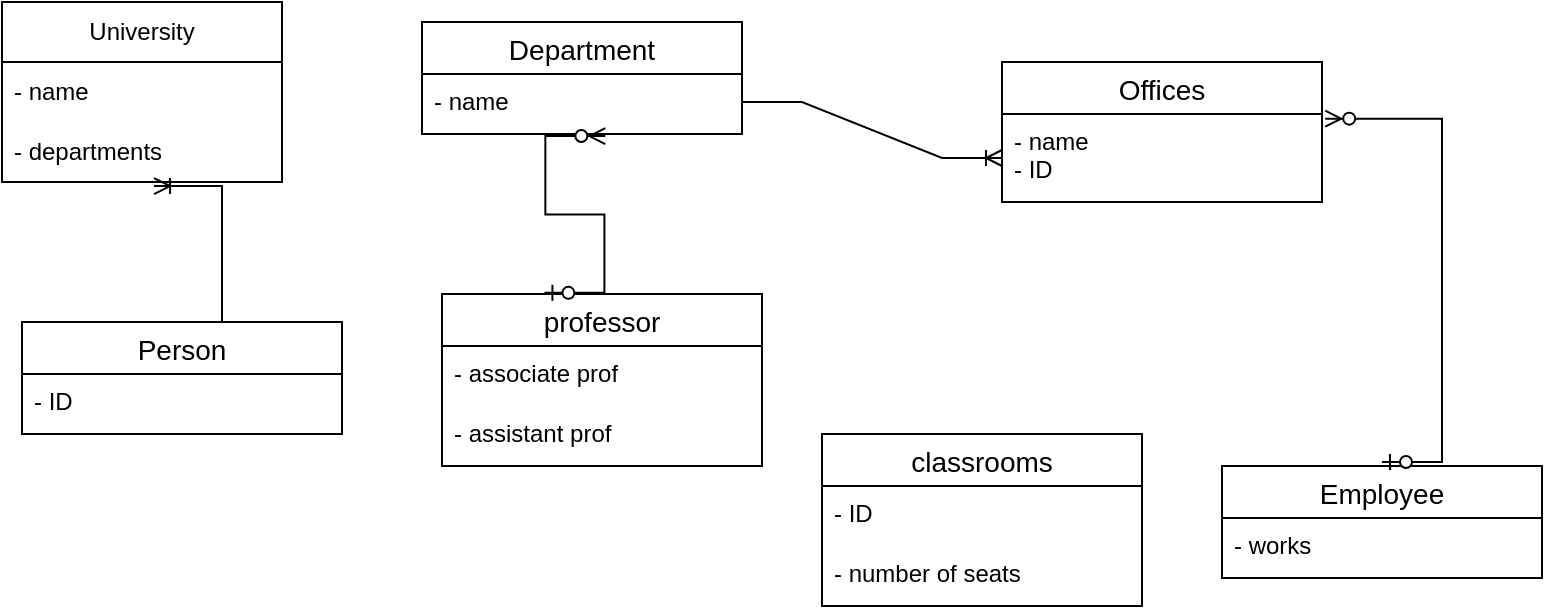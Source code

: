 <mxfile version="22.0.2" type="device">
  <diagram name="Page-1" id="18RCpPegmgwXtoHfg7mD">
    <mxGraphModel dx="1050" dy="534" grid="1" gridSize="10" guides="1" tooltips="1" connect="1" arrows="1" fold="1" page="1" pageScale="1" pageWidth="850" pageHeight="1100" math="0" shadow="0">
      <root>
        <mxCell id="0" />
        <mxCell id="1" parent="0" />
        <mxCell id="6Vjcaq0sglPtdgRzM3kA-1" value="University" style="swimlane;fontStyle=0;childLayout=stackLayout;horizontal=1;startSize=30;horizontalStack=0;resizeParent=1;resizeParentMax=0;resizeLast=0;collapsible=1;marginBottom=0;whiteSpace=wrap;html=1;" vertex="1" parent="1">
          <mxGeometry x="50" y="70" width="140" height="90" as="geometry" />
        </mxCell>
        <mxCell id="6Vjcaq0sglPtdgRzM3kA-2" value="- name" style="text;strokeColor=none;fillColor=none;align=left;verticalAlign=middle;spacingLeft=4;spacingRight=4;overflow=hidden;points=[[0,0.5],[1,0.5]];portConstraint=eastwest;rotatable=0;whiteSpace=wrap;html=1;" vertex="1" parent="6Vjcaq0sglPtdgRzM3kA-1">
          <mxGeometry y="30" width="140" height="30" as="geometry" />
        </mxCell>
        <mxCell id="6Vjcaq0sglPtdgRzM3kA-38" value="" style="edgeStyle=entityRelationEdgeStyle;fontSize=12;html=1;endArrow=ERoneToMany;rounded=0;entryX=0.543;entryY=1.067;entryDx=0;entryDy=0;entryPerimeter=0;" edge="1" parent="6Vjcaq0sglPtdgRzM3kA-1" target="6Vjcaq0sglPtdgRzM3kA-3">
          <mxGeometry width="100" height="100" relative="1" as="geometry">
            <mxPoint x="80" y="160" as="sourcePoint" />
            <mxPoint x="180" y="60" as="targetPoint" />
          </mxGeometry>
        </mxCell>
        <mxCell id="6Vjcaq0sglPtdgRzM3kA-3" value="- departments" style="text;strokeColor=none;fillColor=none;align=left;verticalAlign=middle;spacingLeft=4;spacingRight=4;overflow=hidden;points=[[0,0.5],[1,0.5]];portConstraint=eastwest;rotatable=0;whiteSpace=wrap;html=1;" vertex="1" parent="6Vjcaq0sglPtdgRzM3kA-1">
          <mxGeometry y="60" width="140" height="30" as="geometry" />
        </mxCell>
        <mxCell id="6Vjcaq0sglPtdgRzM3kA-11" value="Department" style="swimlane;fontStyle=0;childLayout=stackLayout;horizontal=1;startSize=26;horizontalStack=0;resizeParent=1;resizeParentMax=0;resizeLast=0;collapsible=1;marginBottom=0;align=center;fontSize=14;" vertex="1" parent="1">
          <mxGeometry x="260" y="80" width="160" height="56" as="geometry" />
        </mxCell>
        <mxCell id="6Vjcaq0sglPtdgRzM3kA-12" value="- name" style="text;strokeColor=none;fillColor=none;spacingLeft=4;spacingRight=4;overflow=hidden;rotatable=0;points=[[0,0.5],[1,0.5]];portConstraint=eastwest;fontSize=12;whiteSpace=wrap;html=1;" vertex="1" parent="6Vjcaq0sglPtdgRzM3kA-11">
          <mxGeometry y="26" width="160" height="30" as="geometry" />
        </mxCell>
        <mxCell id="6Vjcaq0sglPtdgRzM3kA-15" value="Offices" style="swimlane;fontStyle=0;childLayout=stackLayout;horizontal=1;startSize=26;horizontalStack=0;resizeParent=1;resizeParentMax=0;resizeLast=0;collapsible=1;marginBottom=0;align=center;fontSize=14;" vertex="1" parent="1">
          <mxGeometry x="550" y="100" width="160" height="70" as="geometry" />
        </mxCell>
        <mxCell id="6Vjcaq0sglPtdgRzM3kA-16" value="- name&amp;nbsp;&lt;br&gt;- ID&lt;br&gt;" style="text;strokeColor=none;fillColor=none;spacingLeft=4;spacingRight=4;overflow=hidden;rotatable=0;points=[[0,0.5],[1,0.5]];portConstraint=eastwest;fontSize=12;whiteSpace=wrap;html=1;" vertex="1" parent="6Vjcaq0sglPtdgRzM3kA-15">
          <mxGeometry y="26" width="160" height="44" as="geometry" />
        </mxCell>
        <mxCell id="6Vjcaq0sglPtdgRzM3kA-19" value="" style="edgeStyle=entityRelationEdgeStyle;fontSize=12;html=1;endArrow=ERoneToMany;rounded=0;entryX=0;entryY=0.5;entryDx=0;entryDy=0;" edge="1" parent="1" target="6Vjcaq0sglPtdgRzM3kA-16">
          <mxGeometry width="100" height="100" relative="1" as="geometry">
            <mxPoint x="420" y="120" as="sourcePoint" />
            <mxPoint x="520" y="20" as="targetPoint" />
          </mxGeometry>
        </mxCell>
        <mxCell id="6Vjcaq0sglPtdgRzM3kA-20" value="Person" style="swimlane;fontStyle=0;childLayout=stackLayout;horizontal=1;startSize=26;horizontalStack=0;resizeParent=1;resizeParentMax=0;resizeLast=0;collapsible=1;marginBottom=0;align=center;fontSize=14;" vertex="1" parent="1">
          <mxGeometry x="60" y="230" width="160" height="56" as="geometry" />
        </mxCell>
        <mxCell id="6Vjcaq0sglPtdgRzM3kA-21" value="- ID" style="text;strokeColor=none;fillColor=none;spacingLeft=4;spacingRight=4;overflow=hidden;rotatable=0;points=[[0,0.5],[1,0.5]];portConstraint=eastwest;fontSize=12;whiteSpace=wrap;html=1;" vertex="1" parent="6Vjcaq0sglPtdgRzM3kA-20">
          <mxGeometry y="26" width="160" height="30" as="geometry" />
        </mxCell>
        <mxCell id="6Vjcaq0sglPtdgRzM3kA-24" value="professor" style="swimlane;fontStyle=0;childLayout=stackLayout;horizontal=1;startSize=26;horizontalStack=0;resizeParent=1;resizeParentMax=0;resizeLast=0;collapsible=1;marginBottom=0;align=center;fontSize=14;" vertex="1" parent="1">
          <mxGeometry x="270" y="216" width="160" height="86" as="geometry" />
        </mxCell>
        <mxCell id="6Vjcaq0sglPtdgRzM3kA-25" value="- associate prof" style="text;strokeColor=none;fillColor=none;spacingLeft=4;spacingRight=4;overflow=hidden;rotatable=0;points=[[0,0.5],[1,0.5]];portConstraint=eastwest;fontSize=12;whiteSpace=wrap;html=1;" vertex="1" parent="6Vjcaq0sglPtdgRzM3kA-24">
          <mxGeometry y="26" width="160" height="30" as="geometry" />
        </mxCell>
        <mxCell id="6Vjcaq0sglPtdgRzM3kA-26" value="- assistant prof" style="text;strokeColor=none;fillColor=none;spacingLeft=4;spacingRight=4;overflow=hidden;rotatable=0;points=[[0,0.5],[1,0.5]];portConstraint=eastwest;fontSize=12;whiteSpace=wrap;html=1;" vertex="1" parent="6Vjcaq0sglPtdgRzM3kA-24">
          <mxGeometry y="56" width="160" height="30" as="geometry" />
        </mxCell>
        <mxCell id="6Vjcaq0sglPtdgRzM3kA-28" value="classrooms" style="swimlane;fontStyle=0;childLayout=stackLayout;horizontal=1;startSize=26;horizontalStack=0;resizeParent=1;resizeParentMax=0;resizeLast=0;collapsible=1;marginBottom=0;align=center;fontSize=14;" vertex="1" parent="1">
          <mxGeometry x="460" y="286" width="160" height="86" as="geometry" />
        </mxCell>
        <mxCell id="6Vjcaq0sglPtdgRzM3kA-29" value="- ID" style="text;strokeColor=none;fillColor=none;spacingLeft=4;spacingRight=4;overflow=hidden;rotatable=0;points=[[0,0.5],[1,0.5]];portConstraint=eastwest;fontSize=12;whiteSpace=wrap;html=1;" vertex="1" parent="6Vjcaq0sglPtdgRzM3kA-28">
          <mxGeometry y="26" width="160" height="30" as="geometry" />
        </mxCell>
        <mxCell id="6Vjcaq0sglPtdgRzM3kA-30" value="- number of seats" style="text;strokeColor=none;fillColor=none;spacingLeft=4;spacingRight=4;overflow=hidden;rotatable=0;points=[[0,0.5],[1,0.5]];portConstraint=eastwest;fontSize=12;whiteSpace=wrap;html=1;" vertex="1" parent="6Vjcaq0sglPtdgRzM3kA-28">
          <mxGeometry y="56" width="160" height="30" as="geometry" />
        </mxCell>
        <mxCell id="6Vjcaq0sglPtdgRzM3kA-32" value="" style="edgeStyle=entityRelationEdgeStyle;fontSize=12;html=1;endArrow=ERzeroToMany;startArrow=ERzeroToOne;rounded=0;exitX=0.32;exitY=0.005;exitDx=0;exitDy=0;exitPerimeter=0;entryX=0.573;entryY=1.067;entryDx=0;entryDy=0;entryPerimeter=0;" edge="1" parent="1">
          <mxGeometry width="100" height="100" relative="1" as="geometry">
            <mxPoint x="321.2" y="215.43" as="sourcePoint" />
            <mxPoint x="351.68" y="137.01" as="targetPoint" />
            <Array as="points">
              <mxPoint x="351" y="129" />
            </Array>
          </mxGeometry>
        </mxCell>
        <mxCell id="6Vjcaq0sglPtdgRzM3kA-33" value="Employee" style="swimlane;fontStyle=0;childLayout=stackLayout;horizontal=1;startSize=26;horizontalStack=0;resizeParent=1;resizeParentMax=0;resizeLast=0;collapsible=1;marginBottom=0;align=center;fontSize=14;" vertex="1" parent="1">
          <mxGeometry x="660" y="302" width="160" height="56" as="geometry" />
        </mxCell>
        <mxCell id="6Vjcaq0sglPtdgRzM3kA-34" value="- works" style="text;strokeColor=none;fillColor=none;spacingLeft=4;spacingRight=4;overflow=hidden;rotatable=0;points=[[0,0.5],[1,0.5]];portConstraint=eastwest;fontSize=12;whiteSpace=wrap;html=1;" vertex="1" parent="6Vjcaq0sglPtdgRzM3kA-33">
          <mxGeometry y="26" width="160" height="30" as="geometry" />
        </mxCell>
        <mxCell id="6Vjcaq0sglPtdgRzM3kA-37" value="" style="edgeStyle=entityRelationEdgeStyle;fontSize=12;html=1;endArrow=ERzeroToMany;startArrow=ERzeroToOne;rounded=0;entryX=1.01;entryY=0.053;entryDx=0;entryDy=0;entryPerimeter=0;" edge="1" parent="1" target="6Vjcaq0sglPtdgRzM3kA-16">
          <mxGeometry width="100" height="100" relative="1" as="geometry">
            <mxPoint x="740" y="300" as="sourcePoint" />
            <mxPoint x="790" y="160" as="targetPoint" />
          </mxGeometry>
        </mxCell>
      </root>
    </mxGraphModel>
  </diagram>
</mxfile>
